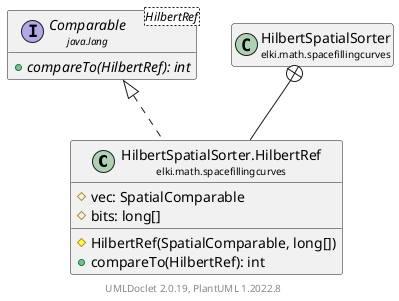 @startuml
    remove .*\.(Instance|Par|Parameterizer|Factory)$
    set namespaceSeparator none
    hide empty fields
    hide empty methods

    class "<size:14>HilbertSpatialSorter.HilbertRef\n<size:10>elki.math.spacefillingcurves" as elki.math.spacefillingcurves.HilbertSpatialSorter.HilbertRef [[HilbertSpatialSorter.HilbertRef.html]] {
        #vec: SpatialComparable
        #bits: long[]
        #HilbertRef(SpatialComparable, long[])
        +compareTo(HilbertRef): int
    }

    interface "<size:14>Comparable\n<size:10>java.lang" as java.lang.Comparable<HilbertRef> {
        {abstract} +compareTo(HilbertRef): int
    }
    class "<size:14>HilbertSpatialSorter\n<size:10>elki.math.spacefillingcurves" as elki.math.spacefillingcurves.HilbertSpatialSorter [[HilbertSpatialSorter.html]]

    java.lang.Comparable <|.. elki.math.spacefillingcurves.HilbertSpatialSorter.HilbertRef
    elki.math.spacefillingcurves.HilbertSpatialSorter +-- elki.math.spacefillingcurves.HilbertSpatialSorter.HilbertRef

    center footer UMLDoclet 2.0.19, PlantUML 1.2022.8
@enduml
